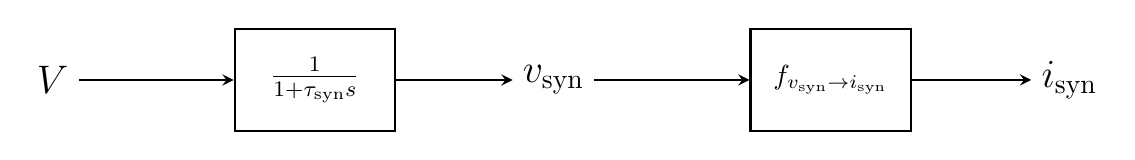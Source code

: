 \begin{tikzpicture}[-stealth,thick]
    \tikzstyle{box}=[
        rectangle,
        draw=black, 
        align=center,
        text width=1.8cm,
        minimum width=1.8cm,
        minimum height=1.3cm, 
    ]
    \node (v_in) at (0, 0) {\Large$V$};

    \node[box] (lp) at ([xshift=3cm]v_in.east) {\large$\frac{1}{1+\tau_\text{syn} s}$};
    
    \draw (v_in) -- (lp);
    
    \node (v_int) at ([xshift=2cm]lp.east) {\Large$v_\text{syn}$};
    
    \draw (lp) -- (v_int);
    
    \node[box] (v_to_i) at ([xshift=3cm]v_int.east) {$f_{v_\text{syn}\rightarrow i_\text{syn}}$};
    
    \draw (v_int) -- (v_to_i);
    
    \node (i_syn) at ([xshift=2cm]v_to_i.east) {\Large$i_\text{syn}$};
    
    \draw (v_to_i) -- (i_syn);
\end{tikzpicture} 
 
